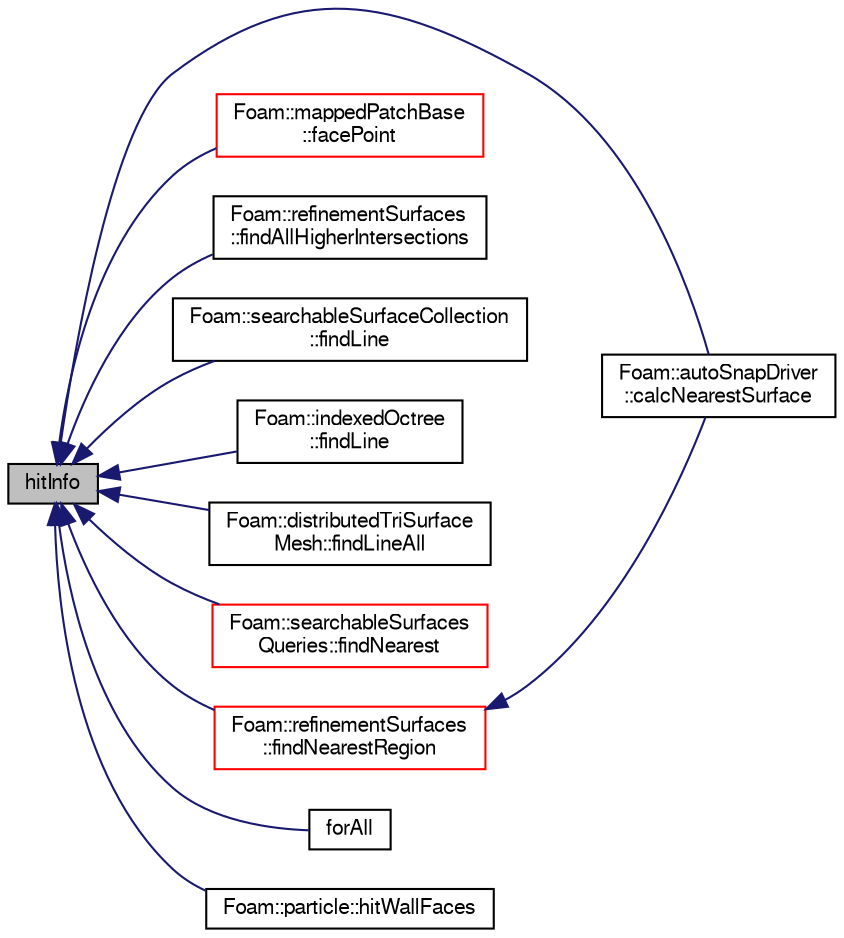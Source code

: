 digraph "hitInfo"
{
  bgcolor="transparent";
  edge [fontname="FreeSans",fontsize="10",labelfontname="FreeSans",labelfontsize="10"];
  node [fontname="FreeSans",fontsize="10",shape=record];
  rankdir="LR";
  Node1 [label="hitInfo",height=0.2,width=0.4,color="black", fillcolor="grey75", style="filled" fontcolor="black"];
  Node1 -> Node2 [dir="back",color="midnightblue",fontsize="10",style="solid",fontname="FreeSans"];
  Node2 [label="Foam::autoSnapDriver\l::calcNearestSurface",height=0.2,width=0.4,color="black",URL="$a00079.html#a0a334a64613ee0c208d8edf18306bcf2",tooltip="Per patch point calculate point on nearest surface. Set as. "];
  Node1 -> Node3 [dir="back",color="midnightblue",fontsize="10",style="solid",fontname="FreeSans"];
  Node3 [label="Foam::mappedPatchBase\l::facePoint",height=0.2,width=0.4,color="red",URL="$a01381.html#ae44e759f2387683eacab8a3099f477c7",tooltip="Get a point on the face given a face decomposition method: "];
  Node1 -> Node4 [dir="back",color="midnightblue",fontsize="10",style="solid",fontname="FreeSans"];
  Node4 [label="Foam::refinementSurfaces\l::findAllHigherIntersections",height=0.2,width=0.4,color="black",URL="$a02054.html#a83672339f21d9ac74fbc614dc9d45fc4",tooltip="Find all intersections of edge. Unsorted order. "];
  Node1 -> Node5 [dir="back",color="midnightblue",fontsize="10",style="solid",fontname="FreeSans"];
  Node5 [label="Foam::searchableSurfaceCollection\l::findLine",height=0.2,width=0.4,color="black",URL="$a02197.html#a099df5ddaf17545f9b58aeaceead2dab",tooltip="Find first intersection on segment from start to end. "];
  Node1 -> Node6 [dir="back",color="midnightblue",fontsize="10",style="solid",fontname="FreeSans"];
  Node6 [label="Foam::indexedOctree\l::findLine",height=0.2,width=0.4,color="black",URL="$a01023.html#a978a0dc911232f73db03506cdfa115d8"];
  Node1 -> Node7 [dir="back",color="midnightblue",fontsize="10",style="solid",fontname="FreeSans"];
  Node7 [label="Foam::distributedTriSurface\lMesh::findLineAll",height=0.2,width=0.4,color="black",URL="$a00537.html#a37e2ba98fcb9cf045c16104bf2083058",tooltip="Get all intersections in order from start to end. "];
  Node1 -> Node8 [dir="back",color="midnightblue",fontsize="10",style="solid",fontname="FreeSans"];
  Node8 [label="Foam::searchableSurfaces\lQueries::findNearest",height=0.2,width=0.4,color="red",URL="$a02202.html#ad99cbc209b8f3d108207679a8105b3b3",tooltip="Find nearest. Return -1 (and a miss()) or surface and nearest. "];
  Node1 -> Node9 [dir="back",color="midnightblue",fontsize="10",style="solid",fontname="FreeSans"];
  Node9 [label="Foam::refinementSurfaces\l::findNearestRegion",height=0.2,width=0.4,color="red",URL="$a02054.html#a5ce86015ef1926009d3bee3cc1b1784c",tooltip="Find nearest point on surfaces. Return surface and region on. "];
  Node9 -> Node2 [dir="back",color="midnightblue",fontsize="10",style="solid",fontname="FreeSans"];
  Node1 -> Node10 [dir="back",color="midnightblue",fontsize="10",style="solid",fontname="FreeSans"];
  Node10 [label="forAll",height=0.2,width=0.4,color="black",URL="$a04168.html#a506fca8c81c12d681d238af312d0fafc"];
  Node1 -> Node11 [dir="back",color="midnightblue",fontsize="10",style="solid",fontname="FreeSans"];
  Node11 [label="Foam::particle::hitWallFaces",height=0.2,width=0.4,color="black",URL="$a01725.html#abf78981c0a99e9f135ebc37efcfd1544"];
}
